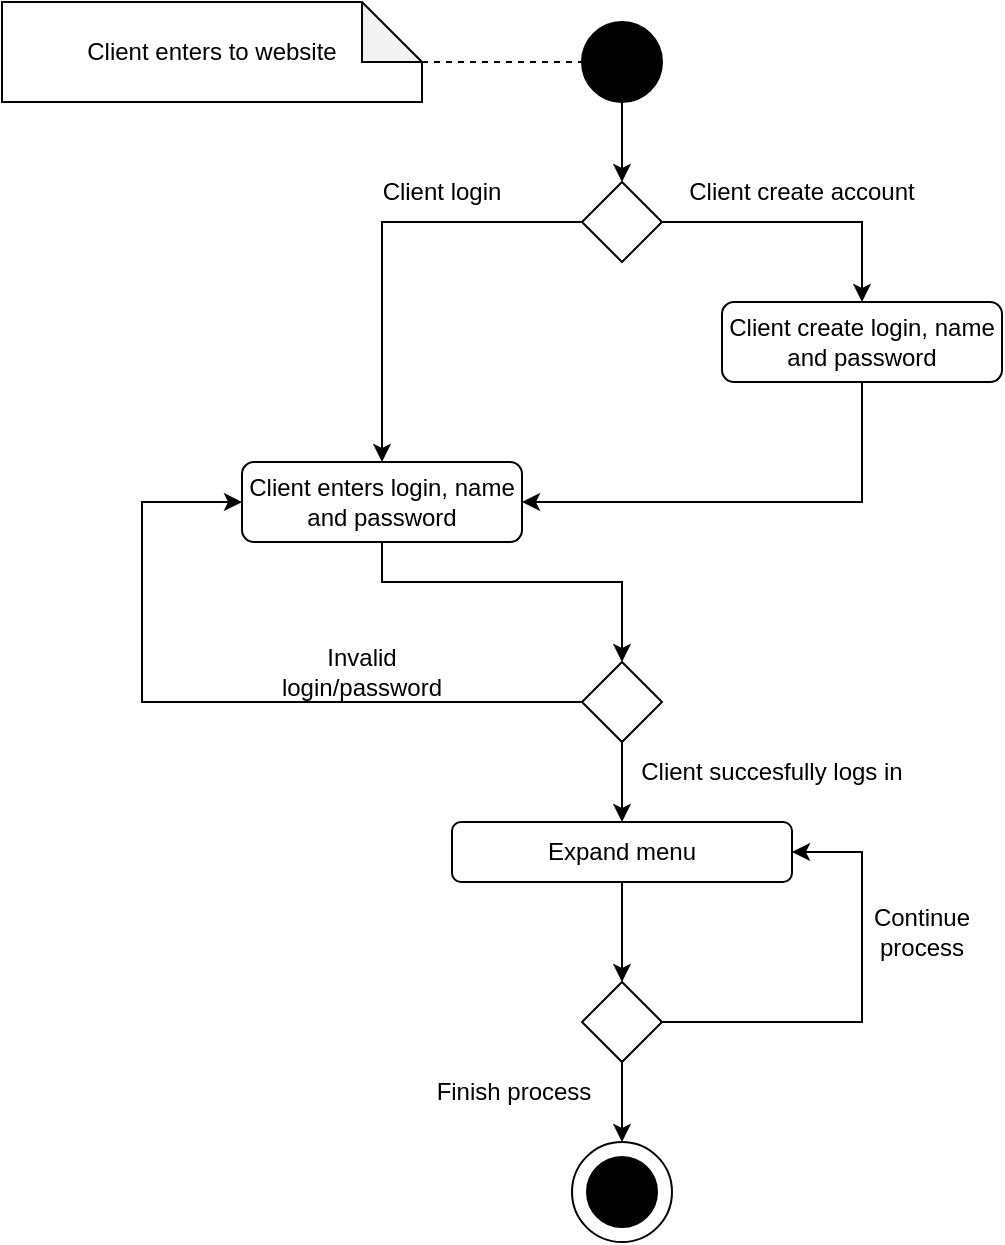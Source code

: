 <mxfile version="24.7.8">
  <diagram name="Página-1" id="qLYPTxdKmjKrDYYOTfwr">
    <mxGraphModel dx="832" dy="517" grid="1" gridSize="10" guides="1" tooltips="1" connect="1" arrows="1" fold="1" page="1" pageScale="1" pageWidth="827" pageHeight="1169" math="0" shadow="0">
      <root>
        <mxCell id="0" />
        <mxCell id="1" parent="0" />
        <mxCell id="XNNW1sa0AO4rSTBB_L8k-2" value="Client enters to website" style="shape=note;whiteSpace=wrap;html=1;backgroundOutline=1;darkOpacity=0.05;" parent="1" vertex="1">
          <mxGeometry x="90" y="10" width="210" height="50" as="geometry" />
        </mxCell>
        <mxCell id="XNNW1sa0AO4rSTBB_L8k-5" value="" style="ellipse;whiteSpace=wrap;html=1;aspect=fixed;fillColor=#000000;" parent="1" vertex="1">
          <mxGeometry x="380" y="20" width="40" height="40" as="geometry" />
        </mxCell>
        <mxCell id="XNNW1sa0AO4rSTBB_L8k-6" value="" style="endArrow=none;dashed=1;html=1;rounded=0;exitX=0;exitY=0;exitDx=210;exitDy=30;exitPerimeter=0;entryX=0;entryY=0.5;entryDx=0;entryDy=0;" parent="1" source="XNNW1sa0AO4rSTBB_L8k-2" target="XNNW1sa0AO4rSTBB_L8k-5" edge="1">
          <mxGeometry width="50" height="50" relative="1" as="geometry">
            <mxPoint x="390" y="100" as="sourcePoint" />
            <mxPoint x="440" y="50" as="targetPoint" />
          </mxGeometry>
        </mxCell>
        <mxCell id="XNNW1sa0AO4rSTBB_L8k-8" value="" style="rhombus;whiteSpace=wrap;html=1;" parent="1" vertex="1">
          <mxGeometry x="380" y="100" width="40" height="40" as="geometry" />
        </mxCell>
        <mxCell id="XNNW1sa0AO4rSTBB_L8k-9" value="" style="endArrow=classic;html=1;rounded=0;exitX=0.5;exitY=1;exitDx=0;exitDy=0;entryX=0.5;entryY=0;entryDx=0;entryDy=0;" parent="1" source="XNNW1sa0AO4rSTBB_L8k-5" target="XNNW1sa0AO4rSTBB_L8k-8" edge="1">
          <mxGeometry width="50" height="50" relative="1" as="geometry">
            <mxPoint x="390" y="200" as="sourcePoint" />
            <mxPoint x="440" y="150" as="targetPoint" />
          </mxGeometry>
        </mxCell>
        <mxCell id="XNNW1sa0AO4rSTBB_L8k-10" value="Client enters login, name and password" style="rounded=1;whiteSpace=wrap;html=1;" parent="1" vertex="1">
          <mxGeometry x="210" y="240" width="140" height="40" as="geometry" />
        </mxCell>
        <mxCell id="XNNW1sa0AO4rSTBB_L8k-11" value="Client create login, name and password" style="rounded=1;whiteSpace=wrap;html=1;" parent="1" vertex="1">
          <mxGeometry x="450" y="160" width="140" height="40" as="geometry" />
        </mxCell>
        <mxCell id="XNNW1sa0AO4rSTBB_L8k-12" value="" style="endArrow=classic;html=1;rounded=0;exitX=1;exitY=0.5;exitDx=0;exitDy=0;entryX=0.5;entryY=0;entryDx=0;entryDy=0;" parent="1" source="XNNW1sa0AO4rSTBB_L8k-8" target="XNNW1sa0AO4rSTBB_L8k-11" edge="1">
          <mxGeometry width="50" height="50" relative="1" as="geometry">
            <mxPoint x="390" y="300" as="sourcePoint" />
            <mxPoint x="440" y="250" as="targetPoint" />
            <Array as="points">
              <mxPoint x="520" y="120" />
            </Array>
          </mxGeometry>
        </mxCell>
        <mxCell id="XNNW1sa0AO4rSTBB_L8k-13" value="Client create account" style="text;html=1;align=center;verticalAlign=middle;whiteSpace=wrap;rounded=0;" parent="1" vertex="1">
          <mxGeometry x="420" y="90" width="140" height="30" as="geometry" />
        </mxCell>
        <mxCell id="XNNW1sa0AO4rSTBB_L8k-14" value="" style="endArrow=classic;html=1;rounded=0;exitX=0;exitY=0.5;exitDx=0;exitDy=0;entryX=0.5;entryY=0;entryDx=0;entryDy=0;" parent="1" source="XNNW1sa0AO4rSTBB_L8k-8" target="XNNW1sa0AO4rSTBB_L8k-10" edge="1">
          <mxGeometry width="50" height="50" relative="1" as="geometry">
            <mxPoint x="390" y="300" as="sourcePoint" />
            <mxPoint x="440" y="250" as="targetPoint" />
            <Array as="points">
              <mxPoint x="280" y="120" />
            </Array>
          </mxGeometry>
        </mxCell>
        <mxCell id="XNNW1sa0AO4rSTBB_L8k-15" value="Client login" style="text;html=1;align=center;verticalAlign=middle;whiteSpace=wrap;rounded=0;" parent="1" vertex="1">
          <mxGeometry x="260" y="90" width="100" height="30" as="geometry" />
        </mxCell>
        <mxCell id="XNNW1sa0AO4rSTBB_L8k-16" value="" style="endArrow=classic;html=1;rounded=0;exitX=0.5;exitY=1;exitDx=0;exitDy=0;entryX=1;entryY=0.5;entryDx=0;entryDy=0;" parent="1" source="XNNW1sa0AO4rSTBB_L8k-11" target="XNNW1sa0AO4rSTBB_L8k-10" edge="1">
          <mxGeometry width="50" height="50" relative="1" as="geometry">
            <mxPoint x="390" y="300" as="sourcePoint" />
            <mxPoint x="440" y="250" as="targetPoint" />
            <Array as="points">
              <mxPoint x="520" y="260" />
            </Array>
          </mxGeometry>
        </mxCell>
        <mxCell id="AH_RoNsJPU5OpsRXKEe3-19" style="edgeStyle=orthogonalEdgeStyle;rounded=0;orthogonalLoop=1;jettySize=auto;html=1;exitX=0.5;exitY=1;exitDx=0;exitDy=0;entryX=0.5;entryY=0;entryDx=0;entryDy=0;" parent="1" source="AH_RoNsJPU5OpsRXKEe3-1" target="AH_RoNsJPU5OpsRXKEe3-12" edge="1">
          <mxGeometry relative="1" as="geometry" />
        </mxCell>
        <mxCell id="AH_RoNsJPU5OpsRXKEe3-1" value="Expand menu" style="rounded=1;whiteSpace=wrap;html=1;" parent="1" vertex="1">
          <mxGeometry x="315" y="420" width="170" height="30" as="geometry" />
        </mxCell>
        <mxCell id="AH_RoNsJPU5OpsRXKEe3-5" value="" style="endArrow=classic;html=1;rounded=0;exitX=0.5;exitY=1;exitDx=0;exitDy=0;entryX=0.5;entryY=0;entryDx=0;entryDy=0;" parent="1" source="XNNW1sa0AO4rSTBB_L8k-10" target="AH_RoNsJPU5OpsRXKEe3-10" edge="1">
          <mxGeometry width="50" height="50" relative="1" as="geometry">
            <mxPoint x="390" y="320" as="sourcePoint" />
            <mxPoint x="400" y="320" as="targetPoint" />
            <Array as="points">
              <mxPoint x="280" y="300" />
              <mxPoint x="400" y="300" />
            </Array>
          </mxGeometry>
        </mxCell>
        <mxCell id="AH_RoNsJPU5OpsRXKEe3-7" value="" style="endArrow=classic;html=1;rounded=0;exitX=0.5;exitY=1;exitDx=0;exitDy=0;entryX=0.5;entryY=0;entryDx=0;entryDy=0;" parent="1" source="AH_RoNsJPU5OpsRXKEe3-10" target="AH_RoNsJPU5OpsRXKEe3-1" edge="1">
          <mxGeometry width="50" height="50" relative="1" as="geometry">
            <mxPoint x="400" y="400" as="sourcePoint" />
            <mxPoint x="440" y="440" as="targetPoint" />
          </mxGeometry>
        </mxCell>
        <mxCell id="AH_RoNsJPU5OpsRXKEe3-8" value="" style="endArrow=classic;html=1;rounded=0;exitX=0;exitY=0.5;exitDx=0;exitDy=0;entryX=0;entryY=0.5;entryDx=0;entryDy=0;" parent="1" source="AH_RoNsJPU5OpsRXKEe3-10" target="XNNW1sa0AO4rSTBB_L8k-10" edge="1">
          <mxGeometry width="50" height="50" relative="1" as="geometry">
            <mxPoint x="360" y="360" as="sourcePoint" />
            <mxPoint x="440" y="440" as="targetPoint" />
            <Array as="points">
              <mxPoint x="160" y="360" />
              <mxPoint x="160" y="260" />
            </Array>
          </mxGeometry>
        </mxCell>
        <mxCell id="AH_RoNsJPU5OpsRXKEe3-10" value="" style="rhombus;whiteSpace=wrap;html=1;" parent="1" vertex="1">
          <mxGeometry x="380" y="340" width="40" height="40" as="geometry" />
        </mxCell>
        <mxCell id="AH_RoNsJPU5OpsRXKEe3-20" style="edgeStyle=orthogonalEdgeStyle;rounded=0;orthogonalLoop=1;jettySize=auto;html=1;exitX=1;exitY=0.5;exitDx=0;exitDy=0;entryX=1;entryY=0.5;entryDx=0;entryDy=0;" parent="1" source="AH_RoNsJPU5OpsRXKEe3-12" target="AH_RoNsJPU5OpsRXKEe3-1" edge="1">
          <mxGeometry relative="1" as="geometry">
            <Array as="points">
              <mxPoint x="520" y="520" />
              <mxPoint x="520" y="435" />
            </Array>
          </mxGeometry>
        </mxCell>
        <mxCell id="AH_RoNsJPU5OpsRXKEe3-12" value="" style="rhombus;whiteSpace=wrap;html=1;" parent="1" vertex="1">
          <mxGeometry x="380" y="500" width="40" height="40" as="geometry" />
        </mxCell>
        <mxCell id="AH_RoNsJPU5OpsRXKEe3-13" value="" style="ellipse;whiteSpace=wrap;html=1;aspect=fixed;" parent="1" vertex="1">
          <mxGeometry x="375" y="580" width="50" height="50" as="geometry" />
        </mxCell>
        <mxCell id="AH_RoNsJPU5OpsRXKEe3-14" value="" style="ellipse;whiteSpace=wrap;html=1;aspect=fixed;fillColor=#000000;" parent="1" vertex="1">
          <mxGeometry x="382.5" y="587.5" width="35" height="35" as="geometry" />
        </mxCell>
        <mxCell id="AH_RoNsJPU5OpsRXKEe3-16" value="" style="endArrow=classic;html=1;rounded=0;exitX=0.5;exitY=1;exitDx=0;exitDy=0;entryX=0.5;entryY=0;entryDx=0;entryDy=0;" parent="1" source="AH_RoNsJPU5OpsRXKEe3-12" target="AH_RoNsJPU5OpsRXKEe3-13" edge="1">
          <mxGeometry width="50" height="50" relative="1" as="geometry">
            <mxPoint x="400" y="470" as="sourcePoint" />
            <mxPoint x="450" y="420" as="targetPoint" />
          </mxGeometry>
        </mxCell>
        <mxCell id="AH_RoNsJPU5OpsRXKEe3-21" value="Finish process" style="text;html=1;align=center;verticalAlign=middle;whiteSpace=wrap;rounded=0;" parent="1" vertex="1">
          <mxGeometry x="301" y="540" width="90" height="30" as="geometry" />
        </mxCell>
        <mxCell id="AH_RoNsJPU5OpsRXKEe3-22" value="Continue process" style="text;html=1;align=center;verticalAlign=middle;whiteSpace=wrap;rounded=0;" parent="1" vertex="1">
          <mxGeometry x="520" y="460" width="60" height="30" as="geometry" />
        </mxCell>
        <mxCell id="RJsFZYb3c7ODi0_cU-YB-1" value="Invalid login/password" style="text;html=1;align=center;verticalAlign=middle;whiteSpace=wrap;rounded=0;" vertex="1" parent="1">
          <mxGeometry x="225" y="330" width="90" height="30" as="geometry" />
        </mxCell>
        <mxCell id="RJsFZYb3c7ODi0_cU-YB-2" value="Client succesfully logs in" style="text;html=1;align=center;verticalAlign=middle;whiteSpace=wrap;rounded=0;" vertex="1" parent="1">
          <mxGeometry x="400" y="380" width="150" height="30" as="geometry" />
        </mxCell>
      </root>
    </mxGraphModel>
  </diagram>
</mxfile>
